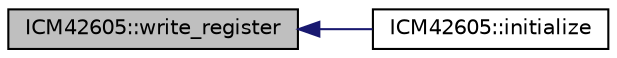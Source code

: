 digraph "ICM42605::write_register"
{
  edge [fontname="Helvetica",fontsize="10",labelfontname="Helvetica",labelfontsize="10"];
  node [fontname="Helvetica",fontsize="10",shape=record];
  rankdir="LR";
  Node47 [label="ICM42605::write_register",height=0.2,width=0.4,color="black", fillcolor="grey75", style="filled", fontcolor="black"];
  Node47 -> Node48 [dir="back",color="midnightblue",fontsize="10",style="solid",fontname="Helvetica"];
  Node48 [label="ICM42605::initialize",height=0.2,width=0.4,color="black", fillcolor="white", style="filled",URL="$class_i_c_m42605.html#a4a1ddbbdd8501d770ddb3259e396f039"];
}
